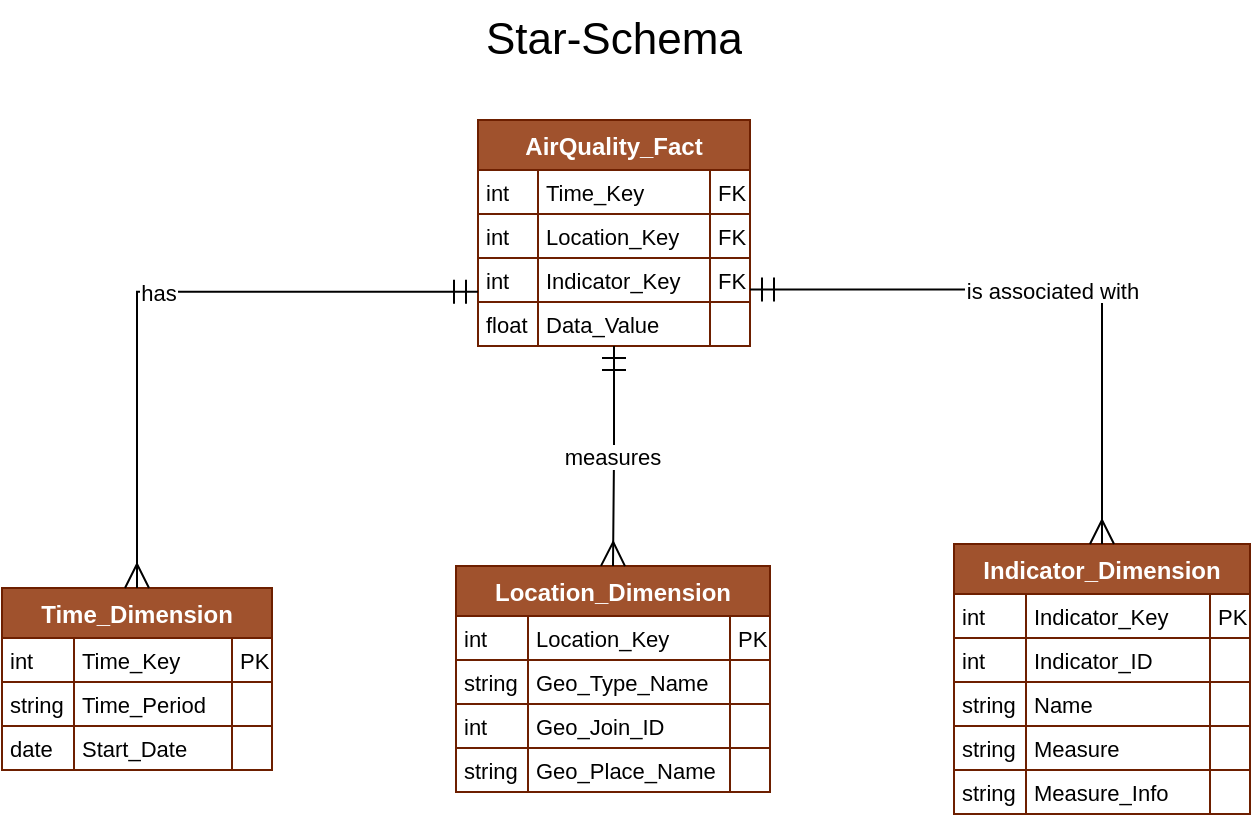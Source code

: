 <mxfile version="26.2.13">
  <diagram name="Page-1" id="g3WDZeYcNOJ_LntQMps0">
    <mxGraphModel dx="1218" dy="821" grid="1" gridSize="10" guides="1" tooltips="1" connect="1" arrows="1" fold="1" page="1" pageScale="1" pageWidth="850" pageHeight="1100" math="0" shadow="0">
      <root>
        <mxCell id="0" />
        <mxCell id="1" parent="0" />
        <mxCell id="DbBFbB_svKLP9gITF9bb-1" value="AirQuality_Fact" style="shape=table;startSize=25;container=1;collapsible=0;childLayout=tableLayout;fixedRows=1;rowLines=1;fontStyle=1;align=center;resizeLast=1;fillColor=#a0522d;fontColor=#ffffff;strokeColor=#6D1F00;" parent="1" vertex="1">
          <mxGeometry x="338" y="170" width="136" height="113" as="geometry" />
        </mxCell>
        <mxCell id="DbBFbB_svKLP9gITF9bb-2" style="shape=tableRow;horizontal=0;startSize=0;swimlaneHead=0;swimlaneBody=0;fillColor=none;collapsible=0;dropTarget=0;points=[[0,0.5],[1,0.5]];portConstraint=eastwest;top=0;left=0;right=0;bottom=0;" parent="DbBFbB_svKLP9gITF9bb-1" vertex="1">
          <mxGeometry y="25" width="136" height="22" as="geometry" />
        </mxCell>
        <mxCell id="DbBFbB_svKLP9gITF9bb-3" value="int" style="shape=partialRectangle;connectable=0;fillColor=none;top=0;left=0;bottom=0;right=0;align=left;spacingLeft=2;overflow=hidden;fontSize=11;" parent="DbBFbB_svKLP9gITF9bb-2" vertex="1">
          <mxGeometry width="30" height="22" as="geometry">
            <mxRectangle width="30" height="22" as="alternateBounds" />
          </mxGeometry>
        </mxCell>
        <mxCell id="DbBFbB_svKLP9gITF9bb-4" value="Time_Key" style="shape=partialRectangle;connectable=0;fillColor=none;top=0;left=0;bottom=0;right=0;align=left;spacingLeft=2;overflow=hidden;fontSize=11;" parent="DbBFbB_svKLP9gITF9bb-2" vertex="1">
          <mxGeometry x="30" width="86" height="22" as="geometry">
            <mxRectangle width="86" height="22" as="alternateBounds" />
          </mxGeometry>
        </mxCell>
        <mxCell id="DbBFbB_svKLP9gITF9bb-5" value="FK" style="shape=partialRectangle;connectable=0;fillColor=none;top=0;left=0;bottom=0;right=0;align=left;spacingLeft=2;overflow=hidden;fontSize=11;" parent="DbBFbB_svKLP9gITF9bb-2" vertex="1">
          <mxGeometry x="116" width="20" height="22" as="geometry">
            <mxRectangle width="20" height="22" as="alternateBounds" />
          </mxGeometry>
        </mxCell>
        <mxCell id="DbBFbB_svKLP9gITF9bb-6" style="shape=tableRow;horizontal=0;startSize=0;swimlaneHead=0;swimlaneBody=0;fillColor=none;collapsible=0;dropTarget=0;points=[[0,0.5],[1,0.5]];portConstraint=eastwest;top=0;left=0;right=0;bottom=0;" parent="DbBFbB_svKLP9gITF9bb-1" vertex="1">
          <mxGeometry y="47" width="136" height="22" as="geometry" />
        </mxCell>
        <mxCell id="DbBFbB_svKLP9gITF9bb-7" value="int" style="shape=partialRectangle;connectable=0;fillColor=none;top=0;left=0;bottom=0;right=0;align=left;spacingLeft=2;overflow=hidden;fontSize=11;" parent="DbBFbB_svKLP9gITF9bb-6" vertex="1">
          <mxGeometry width="30" height="22" as="geometry">
            <mxRectangle width="30" height="22" as="alternateBounds" />
          </mxGeometry>
        </mxCell>
        <mxCell id="DbBFbB_svKLP9gITF9bb-8" value="Location_Key" style="shape=partialRectangle;connectable=0;fillColor=none;top=0;left=0;bottom=0;right=0;align=left;spacingLeft=2;overflow=hidden;fontSize=11;" parent="DbBFbB_svKLP9gITF9bb-6" vertex="1">
          <mxGeometry x="30" width="86" height="22" as="geometry">
            <mxRectangle width="86" height="22" as="alternateBounds" />
          </mxGeometry>
        </mxCell>
        <mxCell id="DbBFbB_svKLP9gITF9bb-9" value="FK" style="shape=partialRectangle;connectable=0;fillColor=none;top=0;left=0;bottom=0;right=0;align=left;spacingLeft=2;overflow=hidden;fontSize=11;" parent="DbBFbB_svKLP9gITF9bb-6" vertex="1">
          <mxGeometry x="116" width="20" height="22" as="geometry">
            <mxRectangle width="20" height="22" as="alternateBounds" />
          </mxGeometry>
        </mxCell>
        <mxCell id="DbBFbB_svKLP9gITF9bb-10" style="shape=tableRow;horizontal=0;startSize=0;swimlaneHead=0;swimlaneBody=0;fillColor=none;collapsible=0;dropTarget=0;points=[[0,0.5],[1,0.5]];portConstraint=eastwest;top=0;left=0;right=0;bottom=0;" parent="DbBFbB_svKLP9gITF9bb-1" vertex="1">
          <mxGeometry y="69" width="136" height="22" as="geometry" />
        </mxCell>
        <mxCell id="DbBFbB_svKLP9gITF9bb-11" value="int" style="shape=partialRectangle;connectable=0;fillColor=none;top=0;left=0;bottom=0;right=0;align=left;spacingLeft=2;overflow=hidden;fontSize=11;" parent="DbBFbB_svKLP9gITF9bb-10" vertex="1">
          <mxGeometry width="30" height="22" as="geometry">
            <mxRectangle width="30" height="22" as="alternateBounds" />
          </mxGeometry>
        </mxCell>
        <mxCell id="DbBFbB_svKLP9gITF9bb-12" value="Indicator_Key" style="shape=partialRectangle;connectable=0;fillColor=none;top=0;left=0;bottom=0;right=0;align=left;spacingLeft=2;overflow=hidden;fontSize=11;" parent="DbBFbB_svKLP9gITF9bb-10" vertex="1">
          <mxGeometry x="30" width="86" height="22" as="geometry">
            <mxRectangle width="86" height="22" as="alternateBounds" />
          </mxGeometry>
        </mxCell>
        <mxCell id="DbBFbB_svKLP9gITF9bb-13" value="FK" style="shape=partialRectangle;connectable=0;fillColor=none;top=0;left=0;bottom=0;right=0;align=left;spacingLeft=2;overflow=hidden;fontSize=11;" parent="DbBFbB_svKLP9gITF9bb-10" vertex="1">
          <mxGeometry x="116" width="20" height="22" as="geometry">
            <mxRectangle width="20" height="22" as="alternateBounds" />
          </mxGeometry>
        </mxCell>
        <mxCell id="DbBFbB_svKLP9gITF9bb-14" style="shape=tableRow;horizontal=0;startSize=0;swimlaneHead=0;swimlaneBody=0;fillColor=none;collapsible=0;dropTarget=0;points=[[0,0.5],[1,0.5]];portConstraint=eastwest;top=0;left=0;right=0;bottom=0;" parent="DbBFbB_svKLP9gITF9bb-1" vertex="1">
          <mxGeometry y="91" width="136" height="22" as="geometry" />
        </mxCell>
        <mxCell id="DbBFbB_svKLP9gITF9bb-15" value="float" style="shape=partialRectangle;connectable=0;fillColor=none;top=0;left=0;bottom=0;right=0;align=left;spacingLeft=2;overflow=hidden;fontSize=11;" parent="DbBFbB_svKLP9gITF9bb-14" vertex="1">
          <mxGeometry width="30" height="22" as="geometry">
            <mxRectangle width="30" height="22" as="alternateBounds" />
          </mxGeometry>
        </mxCell>
        <mxCell id="DbBFbB_svKLP9gITF9bb-16" value="Data_Value" style="shape=partialRectangle;connectable=0;fillColor=none;top=0;left=0;bottom=0;right=0;align=left;spacingLeft=2;overflow=hidden;fontSize=11;" parent="DbBFbB_svKLP9gITF9bb-14" vertex="1">
          <mxGeometry x="30" width="86" height="22" as="geometry">
            <mxRectangle width="86" height="22" as="alternateBounds" />
          </mxGeometry>
        </mxCell>
        <mxCell id="DbBFbB_svKLP9gITF9bb-17" value="" style="shape=partialRectangle;connectable=0;fillColor=none;top=0;left=0;bottom=0;right=0;align=left;spacingLeft=2;overflow=hidden;fontSize=11;" parent="DbBFbB_svKLP9gITF9bb-14" vertex="1">
          <mxGeometry x="116" width="20" height="22" as="geometry">
            <mxRectangle width="20" height="22" as="alternateBounds" />
          </mxGeometry>
        </mxCell>
        <mxCell id="DbBFbB_svKLP9gITF9bb-18" value="Time_Dimension" style="shape=table;startSize=25;container=1;collapsible=0;childLayout=tableLayout;fixedRows=1;rowLines=1;fontStyle=1;align=center;resizeLast=1;fillColor=#a0522d;strokeColor=#6D1F00;fontColor=#ffffff;" parent="1" vertex="1">
          <mxGeometry x="100" y="404" width="135" height="91" as="geometry" />
        </mxCell>
        <mxCell id="DbBFbB_svKLP9gITF9bb-19" style="shape=tableRow;horizontal=0;startSize=0;swimlaneHead=0;swimlaneBody=0;fillColor=none;collapsible=0;dropTarget=0;points=[[0,0.5],[1,0.5]];portConstraint=eastwest;top=0;left=0;right=0;bottom=0;" parent="DbBFbB_svKLP9gITF9bb-18" vertex="1">
          <mxGeometry y="25" width="135" height="22" as="geometry" />
        </mxCell>
        <mxCell id="DbBFbB_svKLP9gITF9bb-20" value="int" style="shape=partialRectangle;connectable=0;fillColor=none;top=0;left=0;bottom=0;right=0;align=left;spacingLeft=2;overflow=hidden;fontSize=11;" parent="DbBFbB_svKLP9gITF9bb-19" vertex="1">
          <mxGeometry width="36" height="22" as="geometry">
            <mxRectangle width="36" height="22" as="alternateBounds" />
          </mxGeometry>
        </mxCell>
        <mxCell id="DbBFbB_svKLP9gITF9bb-21" value="Time_Key" style="shape=partialRectangle;connectable=0;fillColor=none;top=0;left=0;bottom=0;right=0;align=left;spacingLeft=2;overflow=hidden;fontSize=11;" parent="DbBFbB_svKLP9gITF9bb-19" vertex="1">
          <mxGeometry x="36" width="79" height="22" as="geometry">
            <mxRectangle width="79" height="22" as="alternateBounds" />
          </mxGeometry>
        </mxCell>
        <mxCell id="DbBFbB_svKLP9gITF9bb-22" value="PK" style="shape=partialRectangle;connectable=0;fillColor=none;top=0;left=0;bottom=0;right=0;align=left;spacingLeft=2;overflow=hidden;fontSize=11;" parent="DbBFbB_svKLP9gITF9bb-19" vertex="1">
          <mxGeometry x="115" width="20" height="22" as="geometry">
            <mxRectangle width="20" height="22" as="alternateBounds" />
          </mxGeometry>
        </mxCell>
        <mxCell id="DbBFbB_svKLP9gITF9bb-23" style="shape=tableRow;horizontal=0;startSize=0;swimlaneHead=0;swimlaneBody=0;fillColor=none;collapsible=0;dropTarget=0;points=[[0,0.5],[1,0.5]];portConstraint=eastwest;top=0;left=0;right=0;bottom=0;" parent="DbBFbB_svKLP9gITF9bb-18" vertex="1">
          <mxGeometry y="47" width="135" height="22" as="geometry" />
        </mxCell>
        <mxCell id="DbBFbB_svKLP9gITF9bb-24" value="string" style="shape=partialRectangle;connectable=0;fillColor=none;top=0;left=0;bottom=0;right=0;align=left;spacingLeft=2;overflow=hidden;fontSize=11;" parent="DbBFbB_svKLP9gITF9bb-23" vertex="1">
          <mxGeometry width="36" height="22" as="geometry">
            <mxRectangle width="36" height="22" as="alternateBounds" />
          </mxGeometry>
        </mxCell>
        <mxCell id="DbBFbB_svKLP9gITF9bb-25" value="Time_Period" style="shape=partialRectangle;connectable=0;fillColor=none;top=0;left=0;bottom=0;right=0;align=left;spacingLeft=2;overflow=hidden;fontSize=11;" parent="DbBFbB_svKLP9gITF9bb-23" vertex="1">
          <mxGeometry x="36" width="79" height="22" as="geometry">
            <mxRectangle width="79" height="22" as="alternateBounds" />
          </mxGeometry>
        </mxCell>
        <mxCell id="DbBFbB_svKLP9gITF9bb-26" value="" style="shape=partialRectangle;connectable=0;fillColor=none;top=0;left=0;bottom=0;right=0;align=left;spacingLeft=2;overflow=hidden;fontSize=11;" parent="DbBFbB_svKLP9gITF9bb-23" vertex="1">
          <mxGeometry x="115" width="20" height="22" as="geometry">
            <mxRectangle width="20" height="22" as="alternateBounds" />
          </mxGeometry>
        </mxCell>
        <mxCell id="DbBFbB_svKLP9gITF9bb-27" style="shape=tableRow;horizontal=0;startSize=0;swimlaneHead=0;swimlaneBody=0;fillColor=none;collapsible=0;dropTarget=0;points=[[0,0.5],[1,0.5]];portConstraint=eastwest;top=0;left=0;right=0;bottom=0;" parent="DbBFbB_svKLP9gITF9bb-18" vertex="1">
          <mxGeometry y="69" width="135" height="22" as="geometry" />
        </mxCell>
        <mxCell id="DbBFbB_svKLP9gITF9bb-28" value="date" style="shape=partialRectangle;connectable=0;fillColor=none;top=0;left=0;bottom=0;right=0;align=left;spacingLeft=2;overflow=hidden;fontSize=11;" parent="DbBFbB_svKLP9gITF9bb-27" vertex="1">
          <mxGeometry width="36" height="22" as="geometry">
            <mxRectangle width="36" height="22" as="alternateBounds" />
          </mxGeometry>
        </mxCell>
        <mxCell id="DbBFbB_svKLP9gITF9bb-29" value="Start_Date" style="shape=partialRectangle;connectable=0;fillColor=none;top=0;left=0;bottom=0;right=0;align=left;spacingLeft=2;overflow=hidden;fontSize=11;" parent="DbBFbB_svKLP9gITF9bb-27" vertex="1">
          <mxGeometry x="36" width="79" height="22" as="geometry">
            <mxRectangle width="79" height="22" as="alternateBounds" />
          </mxGeometry>
        </mxCell>
        <mxCell id="DbBFbB_svKLP9gITF9bb-30" value="" style="shape=partialRectangle;connectable=0;fillColor=none;top=0;left=0;bottom=0;right=0;align=left;spacingLeft=2;overflow=hidden;fontSize=11;" parent="DbBFbB_svKLP9gITF9bb-27" vertex="1">
          <mxGeometry x="115" width="20" height="22" as="geometry">
            <mxRectangle width="20" height="22" as="alternateBounds" />
          </mxGeometry>
        </mxCell>
        <mxCell id="DbBFbB_svKLP9gITF9bb-31" value="Location_Dimension" style="shape=table;startSize=25;container=1;collapsible=0;childLayout=tableLayout;fixedRows=1;rowLines=1;fontStyle=1;align=center;resizeLast=1;fillColor=#a0522d;strokeColor=#6D1F00;fontColor=#ffffff;" parent="1" vertex="1">
          <mxGeometry x="327" y="393" width="157" height="113" as="geometry" />
        </mxCell>
        <mxCell id="DbBFbB_svKLP9gITF9bb-32" style="shape=tableRow;horizontal=0;startSize=0;swimlaneHead=0;swimlaneBody=0;fillColor=none;collapsible=0;dropTarget=0;points=[[0,0.5],[1,0.5]];portConstraint=eastwest;top=0;left=0;right=0;bottom=0;" parent="DbBFbB_svKLP9gITF9bb-31" vertex="1">
          <mxGeometry y="25" width="157" height="22" as="geometry" />
        </mxCell>
        <mxCell id="DbBFbB_svKLP9gITF9bb-33" value="int" style="shape=partialRectangle;connectable=0;fillColor=none;top=0;left=0;bottom=0;right=0;align=left;spacingLeft=2;overflow=hidden;fontSize=11;" parent="DbBFbB_svKLP9gITF9bb-32" vertex="1">
          <mxGeometry width="36" height="22" as="geometry">
            <mxRectangle width="36" height="22" as="alternateBounds" />
          </mxGeometry>
        </mxCell>
        <mxCell id="DbBFbB_svKLP9gITF9bb-34" value="Location_Key" style="shape=partialRectangle;connectable=0;fillColor=none;top=0;left=0;bottom=0;right=0;align=left;spacingLeft=2;overflow=hidden;fontSize=11;" parent="DbBFbB_svKLP9gITF9bb-32" vertex="1">
          <mxGeometry x="36" width="101" height="22" as="geometry">
            <mxRectangle width="101" height="22" as="alternateBounds" />
          </mxGeometry>
        </mxCell>
        <mxCell id="DbBFbB_svKLP9gITF9bb-35" value="PK" style="shape=partialRectangle;connectable=0;fillColor=none;top=0;left=0;bottom=0;right=0;align=left;spacingLeft=2;overflow=hidden;fontSize=11;" parent="DbBFbB_svKLP9gITF9bb-32" vertex="1">
          <mxGeometry x="137" width="20" height="22" as="geometry">
            <mxRectangle width="20" height="22" as="alternateBounds" />
          </mxGeometry>
        </mxCell>
        <mxCell id="DbBFbB_svKLP9gITF9bb-36" style="shape=tableRow;horizontal=0;startSize=0;swimlaneHead=0;swimlaneBody=0;fillColor=none;collapsible=0;dropTarget=0;points=[[0,0.5],[1,0.5]];portConstraint=eastwest;top=0;left=0;right=0;bottom=0;" parent="DbBFbB_svKLP9gITF9bb-31" vertex="1">
          <mxGeometry y="47" width="157" height="22" as="geometry" />
        </mxCell>
        <mxCell id="DbBFbB_svKLP9gITF9bb-37" value="string" style="shape=partialRectangle;connectable=0;fillColor=none;top=0;left=0;bottom=0;right=0;align=left;spacingLeft=2;overflow=hidden;fontSize=11;" parent="DbBFbB_svKLP9gITF9bb-36" vertex="1">
          <mxGeometry width="36" height="22" as="geometry">
            <mxRectangle width="36" height="22" as="alternateBounds" />
          </mxGeometry>
        </mxCell>
        <mxCell id="DbBFbB_svKLP9gITF9bb-38" value="Geo_Type_Name" style="shape=partialRectangle;connectable=0;fillColor=none;top=0;left=0;bottom=0;right=0;align=left;spacingLeft=2;overflow=hidden;fontSize=11;" parent="DbBFbB_svKLP9gITF9bb-36" vertex="1">
          <mxGeometry x="36" width="101" height="22" as="geometry">
            <mxRectangle width="101" height="22" as="alternateBounds" />
          </mxGeometry>
        </mxCell>
        <mxCell id="DbBFbB_svKLP9gITF9bb-39" value="" style="shape=partialRectangle;connectable=0;fillColor=none;top=0;left=0;bottom=0;right=0;align=left;spacingLeft=2;overflow=hidden;fontSize=11;" parent="DbBFbB_svKLP9gITF9bb-36" vertex="1">
          <mxGeometry x="137" width="20" height="22" as="geometry">
            <mxRectangle width="20" height="22" as="alternateBounds" />
          </mxGeometry>
        </mxCell>
        <mxCell id="DbBFbB_svKLP9gITF9bb-40" style="shape=tableRow;horizontal=0;startSize=0;swimlaneHead=0;swimlaneBody=0;fillColor=none;collapsible=0;dropTarget=0;points=[[0,0.5],[1,0.5]];portConstraint=eastwest;top=0;left=0;right=0;bottom=0;" parent="DbBFbB_svKLP9gITF9bb-31" vertex="1">
          <mxGeometry y="69" width="157" height="22" as="geometry" />
        </mxCell>
        <mxCell id="DbBFbB_svKLP9gITF9bb-41" value="int" style="shape=partialRectangle;connectable=0;fillColor=none;top=0;left=0;bottom=0;right=0;align=left;spacingLeft=2;overflow=hidden;fontSize=11;" parent="DbBFbB_svKLP9gITF9bb-40" vertex="1">
          <mxGeometry width="36" height="22" as="geometry">
            <mxRectangle width="36" height="22" as="alternateBounds" />
          </mxGeometry>
        </mxCell>
        <mxCell id="DbBFbB_svKLP9gITF9bb-42" value="Geo_Join_ID" style="shape=partialRectangle;connectable=0;fillColor=none;top=0;left=0;bottom=0;right=0;align=left;spacingLeft=2;overflow=hidden;fontSize=11;" parent="DbBFbB_svKLP9gITF9bb-40" vertex="1">
          <mxGeometry x="36" width="101" height="22" as="geometry">
            <mxRectangle width="101" height="22" as="alternateBounds" />
          </mxGeometry>
        </mxCell>
        <mxCell id="DbBFbB_svKLP9gITF9bb-43" value="" style="shape=partialRectangle;connectable=0;fillColor=none;top=0;left=0;bottom=0;right=0;align=left;spacingLeft=2;overflow=hidden;fontSize=11;" parent="DbBFbB_svKLP9gITF9bb-40" vertex="1">
          <mxGeometry x="137" width="20" height="22" as="geometry">
            <mxRectangle width="20" height="22" as="alternateBounds" />
          </mxGeometry>
        </mxCell>
        <mxCell id="DbBFbB_svKLP9gITF9bb-44" style="shape=tableRow;horizontal=0;startSize=0;swimlaneHead=0;swimlaneBody=0;fillColor=none;collapsible=0;dropTarget=0;points=[[0,0.5],[1,0.5]];portConstraint=eastwest;top=0;left=0;right=0;bottom=0;" parent="DbBFbB_svKLP9gITF9bb-31" vertex="1">
          <mxGeometry y="91" width="157" height="22" as="geometry" />
        </mxCell>
        <mxCell id="DbBFbB_svKLP9gITF9bb-45" value="string" style="shape=partialRectangle;connectable=0;fillColor=none;top=0;left=0;bottom=0;right=0;align=left;spacingLeft=2;overflow=hidden;fontSize=11;" parent="DbBFbB_svKLP9gITF9bb-44" vertex="1">
          <mxGeometry width="36" height="22" as="geometry">
            <mxRectangle width="36" height="22" as="alternateBounds" />
          </mxGeometry>
        </mxCell>
        <mxCell id="DbBFbB_svKLP9gITF9bb-46" value="Geo_Place_Name" style="shape=partialRectangle;connectable=0;fillColor=none;top=0;left=0;bottom=0;right=0;align=left;spacingLeft=2;overflow=hidden;fontSize=11;" parent="DbBFbB_svKLP9gITF9bb-44" vertex="1">
          <mxGeometry x="36" width="101" height="22" as="geometry">
            <mxRectangle width="101" height="22" as="alternateBounds" />
          </mxGeometry>
        </mxCell>
        <mxCell id="DbBFbB_svKLP9gITF9bb-47" value="" style="shape=partialRectangle;connectable=0;fillColor=none;top=0;left=0;bottom=0;right=0;align=left;spacingLeft=2;overflow=hidden;fontSize=11;" parent="DbBFbB_svKLP9gITF9bb-44" vertex="1">
          <mxGeometry x="137" width="20" height="22" as="geometry">
            <mxRectangle width="20" height="22" as="alternateBounds" />
          </mxGeometry>
        </mxCell>
        <mxCell id="DbBFbB_svKLP9gITF9bb-48" value="Indicator_Dimension" style="shape=table;startSize=25;container=1;collapsible=0;childLayout=tableLayout;fixedRows=1;rowLines=1;fontStyle=1;align=center;resizeLast=1;fillColor=#a0522d;strokeColor=#6D1F00;fontColor=#ffffff;" parent="1" vertex="1">
          <mxGeometry x="576" y="382" width="148" height="135" as="geometry" />
        </mxCell>
        <mxCell id="DbBFbB_svKLP9gITF9bb-49" style="shape=tableRow;horizontal=0;startSize=0;swimlaneHead=0;swimlaneBody=0;fillColor=none;collapsible=0;dropTarget=0;points=[[0,0.5],[1,0.5]];portConstraint=eastwest;top=0;left=0;right=0;bottom=0;" parent="DbBFbB_svKLP9gITF9bb-48" vertex="1">
          <mxGeometry y="25" width="148" height="22" as="geometry" />
        </mxCell>
        <mxCell id="DbBFbB_svKLP9gITF9bb-50" value="int" style="shape=partialRectangle;connectable=0;fillColor=none;top=0;left=0;bottom=0;right=0;align=left;spacingLeft=2;overflow=hidden;fontSize=11;" parent="DbBFbB_svKLP9gITF9bb-49" vertex="1">
          <mxGeometry width="36" height="22" as="geometry">
            <mxRectangle width="36" height="22" as="alternateBounds" />
          </mxGeometry>
        </mxCell>
        <mxCell id="DbBFbB_svKLP9gITF9bb-51" value="Indicator_Key" style="shape=partialRectangle;connectable=0;fillColor=none;top=0;left=0;bottom=0;right=0;align=left;spacingLeft=2;overflow=hidden;fontSize=11;" parent="DbBFbB_svKLP9gITF9bb-49" vertex="1">
          <mxGeometry x="36" width="92" height="22" as="geometry">
            <mxRectangle width="92" height="22" as="alternateBounds" />
          </mxGeometry>
        </mxCell>
        <mxCell id="DbBFbB_svKLP9gITF9bb-52" value="PK" style="shape=partialRectangle;connectable=0;fillColor=none;top=0;left=0;bottom=0;right=0;align=left;spacingLeft=2;overflow=hidden;fontSize=11;" parent="DbBFbB_svKLP9gITF9bb-49" vertex="1">
          <mxGeometry x="128" width="20" height="22" as="geometry">
            <mxRectangle width="20" height="22" as="alternateBounds" />
          </mxGeometry>
        </mxCell>
        <mxCell id="DbBFbB_svKLP9gITF9bb-53" style="shape=tableRow;horizontal=0;startSize=0;swimlaneHead=0;swimlaneBody=0;fillColor=none;collapsible=0;dropTarget=0;points=[[0,0.5],[1,0.5]];portConstraint=eastwest;top=0;left=0;right=0;bottom=0;" parent="DbBFbB_svKLP9gITF9bb-48" vertex="1">
          <mxGeometry y="47" width="148" height="22" as="geometry" />
        </mxCell>
        <mxCell id="DbBFbB_svKLP9gITF9bb-54" value="int" style="shape=partialRectangle;connectable=0;fillColor=none;top=0;left=0;bottom=0;right=0;align=left;spacingLeft=2;overflow=hidden;fontSize=11;" parent="DbBFbB_svKLP9gITF9bb-53" vertex="1">
          <mxGeometry width="36" height="22" as="geometry">
            <mxRectangle width="36" height="22" as="alternateBounds" />
          </mxGeometry>
        </mxCell>
        <mxCell id="DbBFbB_svKLP9gITF9bb-55" value="Indicator_ID" style="shape=partialRectangle;connectable=0;fillColor=none;top=0;left=0;bottom=0;right=0;align=left;spacingLeft=2;overflow=hidden;fontSize=11;" parent="DbBFbB_svKLP9gITF9bb-53" vertex="1">
          <mxGeometry x="36" width="92" height="22" as="geometry">
            <mxRectangle width="92" height="22" as="alternateBounds" />
          </mxGeometry>
        </mxCell>
        <mxCell id="DbBFbB_svKLP9gITF9bb-56" value="" style="shape=partialRectangle;connectable=0;fillColor=none;top=0;left=0;bottom=0;right=0;align=left;spacingLeft=2;overflow=hidden;fontSize=11;" parent="DbBFbB_svKLP9gITF9bb-53" vertex="1">
          <mxGeometry x="128" width="20" height="22" as="geometry">
            <mxRectangle width="20" height="22" as="alternateBounds" />
          </mxGeometry>
        </mxCell>
        <mxCell id="DbBFbB_svKLP9gITF9bb-57" style="shape=tableRow;horizontal=0;startSize=0;swimlaneHead=0;swimlaneBody=0;fillColor=none;collapsible=0;dropTarget=0;points=[[0,0.5],[1,0.5]];portConstraint=eastwest;top=0;left=0;right=0;bottom=0;" parent="DbBFbB_svKLP9gITF9bb-48" vertex="1">
          <mxGeometry y="69" width="148" height="22" as="geometry" />
        </mxCell>
        <mxCell id="DbBFbB_svKLP9gITF9bb-58" value="string" style="shape=partialRectangle;connectable=0;fillColor=none;top=0;left=0;bottom=0;right=0;align=left;spacingLeft=2;overflow=hidden;fontSize=11;" parent="DbBFbB_svKLP9gITF9bb-57" vertex="1">
          <mxGeometry width="36" height="22" as="geometry">
            <mxRectangle width="36" height="22" as="alternateBounds" />
          </mxGeometry>
        </mxCell>
        <mxCell id="DbBFbB_svKLP9gITF9bb-59" value="Name" style="shape=partialRectangle;connectable=0;fillColor=none;top=0;left=0;bottom=0;right=0;align=left;spacingLeft=2;overflow=hidden;fontSize=11;" parent="DbBFbB_svKLP9gITF9bb-57" vertex="1">
          <mxGeometry x="36" width="92" height="22" as="geometry">
            <mxRectangle width="92" height="22" as="alternateBounds" />
          </mxGeometry>
        </mxCell>
        <mxCell id="DbBFbB_svKLP9gITF9bb-60" value="" style="shape=partialRectangle;connectable=0;fillColor=none;top=0;left=0;bottom=0;right=0;align=left;spacingLeft=2;overflow=hidden;fontSize=11;" parent="DbBFbB_svKLP9gITF9bb-57" vertex="1">
          <mxGeometry x="128" width="20" height="22" as="geometry">
            <mxRectangle width="20" height="22" as="alternateBounds" />
          </mxGeometry>
        </mxCell>
        <mxCell id="DbBFbB_svKLP9gITF9bb-61" style="shape=tableRow;horizontal=0;startSize=0;swimlaneHead=0;swimlaneBody=0;fillColor=none;collapsible=0;dropTarget=0;points=[[0,0.5],[1,0.5]];portConstraint=eastwest;top=0;left=0;right=0;bottom=0;" parent="DbBFbB_svKLP9gITF9bb-48" vertex="1">
          <mxGeometry y="91" width="148" height="22" as="geometry" />
        </mxCell>
        <mxCell id="DbBFbB_svKLP9gITF9bb-62" value="string" style="shape=partialRectangle;connectable=0;fillColor=none;top=0;left=0;bottom=0;right=0;align=left;spacingLeft=2;overflow=hidden;fontSize=11;" parent="DbBFbB_svKLP9gITF9bb-61" vertex="1">
          <mxGeometry width="36" height="22" as="geometry">
            <mxRectangle width="36" height="22" as="alternateBounds" />
          </mxGeometry>
        </mxCell>
        <mxCell id="DbBFbB_svKLP9gITF9bb-63" value="Measure" style="shape=partialRectangle;connectable=0;fillColor=none;top=0;left=0;bottom=0;right=0;align=left;spacingLeft=2;overflow=hidden;fontSize=11;" parent="DbBFbB_svKLP9gITF9bb-61" vertex="1">
          <mxGeometry x="36" width="92" height="22" as="geometry">
            <mxRectangle width="92" height="22" as="alternateBounds" />
          </mxGeometry>
        </mxCell>
        <mxCell id="DbBFbB_svKLP9gITF9bb-64" value="" style="shape=partialRectangle;connectable=0;fillColor=none;top=0;left=0;bottom=0;right=0;align=left;spacingLeft=2;overflow=hidden;fontSize=11;" parent="DbBFbB_svKLP9gITF9bb-61" vertex="1">
          <mxGeometry x="128" width="20" height="22" as="geometry">
            <mxRectangle width="20" height="22" as="alternateBounds" />
          </mxGeometry>
        </mxCell>
        <mxCell id="DbBFbB_svKLP9gITF9bb-65" style="shape=tableRow;horizontal=0;startSize=0;swimlaneHead=0;swimlaneBody=0;fillColor=none;collapsible=0;dropTarget=0;points=[[0,0.5],[1,0.5]];portConstraint=eastwest;top=0;left=0;right=0;bottom=0;" parent="DbBFbB_svKLP9gITF9bb-48" vertex="1">
          <mxGeometry y="113" width="148" height="22" as="geometry" />
        </mxCell>
        <mxCell id="DbBFbB_svKLP9gITF9bb-66" value="string" style="shape=partialRectangle;connectable=0;fillColor=none;top=0;left=0;bottom=0;right=0;align=left;spacingLeft=2;overflow=hidden;fontSize=11;" parent="DbBFbB_svKLP9gITF9bb-65" vertex="1">
          <mxGeometry width="36" height="22" as="geometry">
            <mxRectangle width="36" height="22" as="alternateBounds" />
          </mxGeometry>
        </mxCell>
        <mxCell id="DbBFbB_svKLP9gITF9bb-67" value="Measure_Info" style="shape=partialRectangle;connectable=0;fillColor=none;top=0;left=0;bottom=0;right=0;align=left;spacingLeft=2;overflow=hidden;fontSize=11;" parent="DbBFbB_svKLP9gITF9bb-65" vertex="1">
          <mxGeometry x="36" width="92" height="22" as="geometry">
            <mxRectangle width="92" height="22" as="alternateBounds" />
          </mxGeometry>
        </mxCell>
        <mxCell id="DbBFbB_svKLP9gITF9bb-68" value="" style="shape=partialRectangle;connectable=0;fillColor=none;top=0;left=0;bottom=0;right=0;align=left;spacingLeft=2;overflow=hidden;fontSize=11;" parent="DbBFbB_svKLP9gITF9bb-65" vertex="1">
          <mxGeometry x="128" width="20" height="22" as="geometry">
            <mxRectangle width="20" height="22" as="alternateBounds" />
          </mxGeometry>
        </mxCell>
        <mxCell id="DbBFbB_svKLP9gITF9bb-69" value="has" style="startArrow=ERmandOne;startSize=10;;endArrow=ERmany;endSize=10;;exitX=0;exitY=0.76;entryX=0.5;entryY=0;rounded=0;edgeStyle=orthogonalEdgeStyle;" parent="1" source="DbBFbB_svKLP9gITF9bb-1" target="DbBFbB_svKLP9gITF9bb-18" edge="1">
          <mxGeometry relative="1" as="geometry" />
        </mxCell>
        <mxCell id="DbBFbB_svKLP9gITF9bb-70" value="measures" style="startArrow=ERmandOne;startSize=10;;endArrow=ERmany;endSize=10;;exitX=0.5;exitY=1;entryX=0.5;entryY=0;rounded=0;edgeStyle=orthogonalEdgeStyle;" parent="1" source="DbBFbB_svKLP9gITF9bb-1" target="DbBFbB_svKLP9gITF9bb-31" edge="1">
          <mxGeometry relative="1" as="geometry" />
        </mxCell>
        <mxCell id="DbBFbB_svKLP9gITF9bb-71" value="is associated with" style="startArrow=ERmandOne;startSize=10;;endArrow=ERmany;endSize=10;;exitX=1;exitY=0.75;entryX=0.5;entryY=0;rounded=0;edgeStyle=orthogonalEdgeStyle;" parent="1" source="DbBFbB_svKLP9gITF9bb-1" target="DbBFbB_svKLP9gITF9bb-48" edge="1">
          <mxGeometry relative="1" as="geometry" />
        </mxCell>
        <mxCell id="DbBFbB_svKLP9gITF9bb-72" value="&lt;font style=&quot;font-size: 22px;&quot;&gt;Star-Schema&lt;/font&gt;" style="rounded=0;whiteSpace=wrap;html=1;fillColor=none;strokeColor=none;gradientColor=none;align=left;verticalAlign=top;overflow=hidden;shape=process;backgroundOutline=1;" parent="1" vertex="1">
          <mxGeometry x="320" y="110" width="200" height="60" as="geometry" />
        </mxCell>
      </root>
    </mxGraphModel>
  </diagram>
</mxfile>
